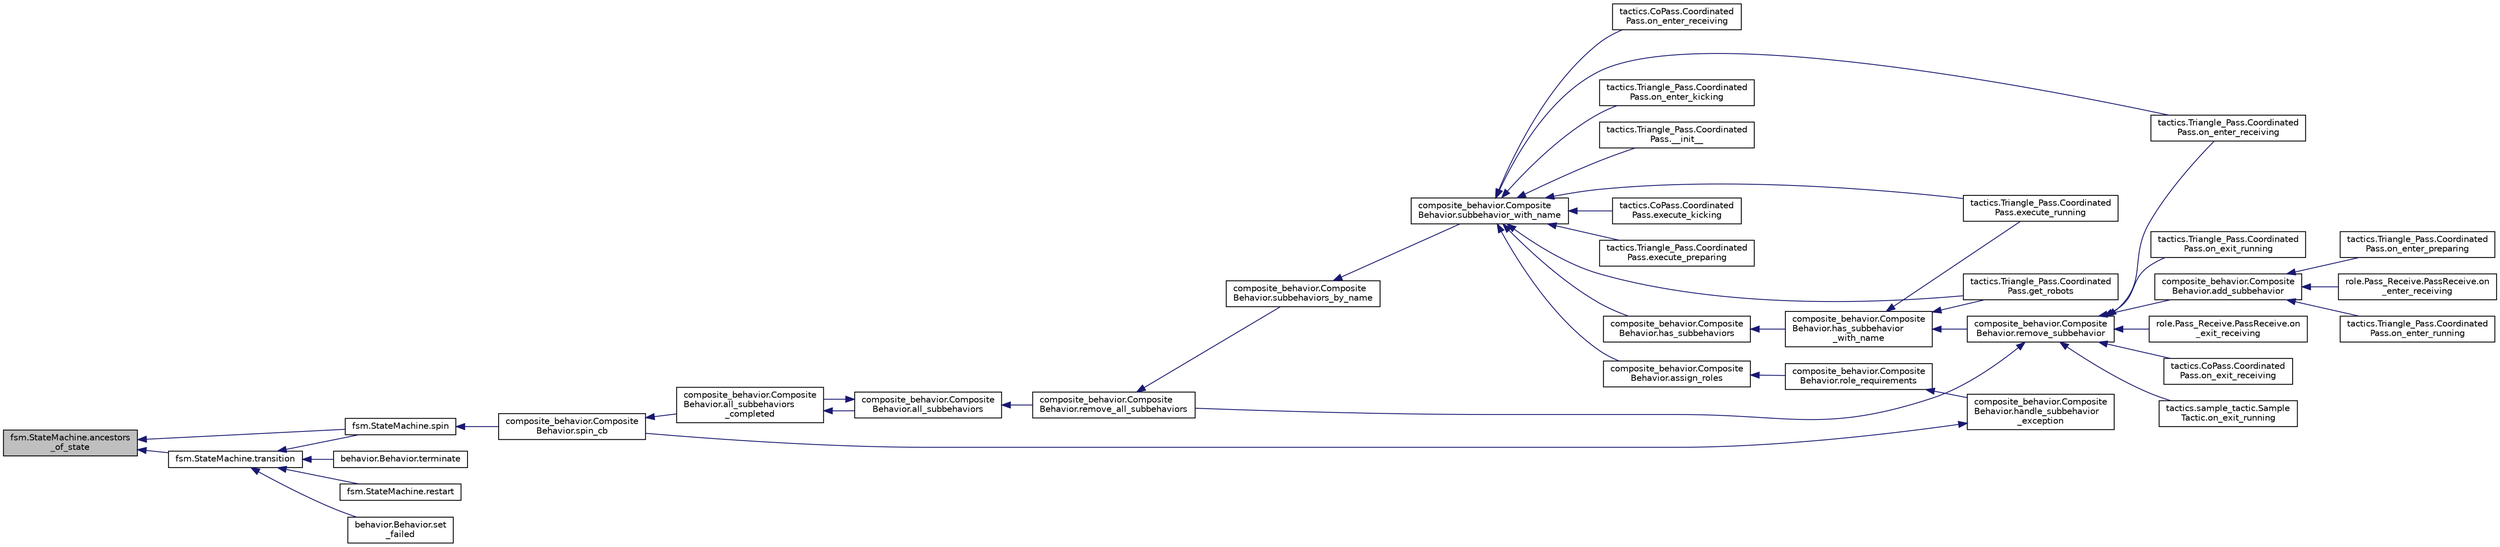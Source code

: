 digraph "fsm.StateMachine.ancestors_of_state"
{
 // INTERACTIVE_SVG=YES
  edge [fontname="Helvetica",fontsize="10",labelfontname="Helvetica",labelfontsize="10"];
  node [fontname="Helvetica",fontsize="10",shape=record];
  rankdir="LR";
  Node1 [label="fsm.StateMachine.ancestors\l_of_state",height=0.2,width=0.4,color="black", fillcolor="grey75", style="filled", fontcolor="black"];
  Node1 -> Node2 [dir="back",color="midnightblue",fontsize="10",style="solid",fontname="Helvetica"];
  Node2 [label="fsm.StateMachine.spin",height=0.2,width=0.4,color="black", fillcolor="white", style="filled",URL="$d4/dd8/classfsm_1_1_state_machine.html#a23c3e817663c1200e4f831a051ac9aa3"];
  Node2 -> Node3 [dir="back",color="midnightblue",fontsize="10",style="solid",fontname="Helvetica"];
  Node3 [label="composite_behavior.Composite\lBehavior.spin_cb",height=0.2,width=0.4,color="black", fillcolor="white", style="filled",URL="$d8/d31/classcomposite__behavior_1_1_composite_behavior.html#aa00b5ef75a6b70c8e343af128db6d026",tooltip="Override StateMachine.spin() so we can call spin() on subbehaviors. "];
  Node3 -> Node4 [dir="back",color="midnightblue",fontsize="10",style="solid",fontname="Helvetica"];
  Node4 [label="composite_behavior.Composite\lBehavior.all_subbehaviors\l_completed",height=0.2,width=0.4,color="black", fillcolor="white", style="filled",URL="$d8/d31/classcomposite__behavior_1_1_composite_behavior.html#ae87f69a5e0e981379f3dbb60f36f243e"];
  Node4 -> Node5 [dir="back",color="midnightblue",fontsize="10",style="solid",fontname="Helvetica"];
  Node5 [label="composite_behavior.Composite\lBehavior.all_subbehaviors",height=0.2,width=0.4,color="black", fillcolor="white", style="filled",URL="$d8/d31/classcomposite__behavior_1_1_composite_behavior.html#ab49315947440ab069de8ef72042a7710"];
  Node5 -> Node4 [dir="back",color="midnightblue",fontsize="10",style="solid",fontname="Helvetica"];
  Node5 -> Node6 [dir="back",color="midnightblue",fontsize="10",style="solid",fontname="Helvetica"];
  Node6 [label="composite_behavior.Composite\lBehavior.remove_all_subbehaviors",height=0.2,width=0.4,color="black", fillcolor="white", style="filled",URL="$d8/d31/classcomposite__behavior_1_1_composite_behavior.html#a3043802726a55cdc1b1b394302f76c8b"];
  Node6 -> Node7 [dir="back",color="midnightblue",fontsize="10",style="solid",fontname="Helvetica"];
  Node7 [label="composite_behavior.Composite\lBehavior.subbehaviors_by_name",height=0.2,width=0.4,color="black", fillcolor="white", style="filled",URL="$d8/d31/classcomposite__behavior_1_1_composite_behavior.html#a5d00edc2e7d1973717da20eb8e561886"];
  Node7 -> Node8 [dir="back",color="midnightblue",fontsize="10",style="solid",fontname="Helvetica"];
  Node8 [label="composite_behavior.Composite\lBehavior.subbehavior_with_name",height=0.2,width=0.4,color="black", fillcolor="white", style="filled",URL="$d8/d31/classcomposite__behavior_1_1_composite_behavior.html#aa4a76123e41964c2af478086d44437d7"];
  Node8 -> Node9 [dir="back",color="midnightblue",fontsize="10",style="solid",fontname="Helvetica"];
  Node9 [label="tactics.Triangle_Pass.Coordinated\lPass.__init__",height=0.2,width=0.4,color="black", fillcolor="white", style="filled",URL="$d1/da3/classtactics_1_1_triangle___pass_1_1_coordinated_pass.html#a4fe6c4ea042657302c9cbafa14a81796",tooltip="Init method for CoordinatedPass. "];
  Node8 -> Node10 [dir="back",color="midnightblue",fontsize="10",style="solid",fontname="Helvetica"];
  Node10 [label="composite_behavior.Composite\lBehavior.assign_roles",height=0.2,width=0.4,color="black", fillcolor="white", style="filled",URL="$d8/d31/classcomposite__behavior_1_1_composite_behavior.html#ac6188093adfc2863bf1fad3f380d8fb7",tooltip="assignments is a tree with the same structure as that returned by role_requirements() the only differ..."];
  Node10 -> Node11 [dir="back",color="midnightblue",fontsize="10",style="solid",fontname="Helvetica"];
  Node11 [label="composite_behavior.Composite\lBehavior.role_requirements",height=0.2,width=0.4,color="black", fillcolor="white", style="filled",URL="$d8/d31/classcomposite__behavior_1_1_composite_behavior.html#a1c16307c571cf7e688c8dfa064fa411a",tooltip="returns a tree of role_requirements "];
  Node11 -> Node12 [dir="back",color="midnightblue",fontsize="10",style="solid",fontname="Helvetica"];
  Node12 [label="composite_behavior.Composite\lBehavior.handle_subbehavior\l_exception",height=0.2,width=0.4,color="black", fillcolor="white", style="filled",URL="$d8/d31/classcomposite__behavior_1_1_composite_behavior.html#a04d570e611e6d2b9f578e627c7b1058c",tooltip="Override point for exception handling this is called whenever a subbehavior throws an exception durin..."];
  Node12 -> Node3 [dir="back",color="midnightblue",fontsize="10",style="solid",fontname="Helvetica"];
  Node8 -> Node13 [dir="back",color="midnightblue",fontsize="10",style="solid",fontname="Helvetica"];
  Node13 [label="tactics.CoPass.Coordinated\lPass.execute_kicking",height=0.2,width=0.4,color="black", fillcolor="white", style="filled",URL="$d7/d46/classtactics_1_1_co_pass_1_1_coordinated_pass.html#af730607313f628dd0d83dc7449f7d293"];
  Node8 -> Node14 [dir="back",color="midnightblue",fontsize="10",style="solid",fontname="Helvetica"];
  Node14 [label="tactics.Triangle_Pass.Coordinated\lPass.execute_preparing",height=0.2,width=0.4,color="black", fillcolor="white", style="filled",URL="$d1/da3/classtactics_1_1_triangle___pass_1_1_coordinated_pass.html#afd3f9a71951328a8ccd290379e3a64c7"];
  Node8 -> Node15 [dir="back",color="midnightblue",fontsize="10",style="solid",fontname="Helvetica"];
  Node15 [label="tactics.Triangle_Pass.Coordinated\lPass.execute_running",height=0.2,width=0.4,color="black", fillcolor="white", style="filled",URL="$d1/da3/classtactics_1_1_triangle___pass_1_1_coordinated_pass.html#ae22d68d776626a46092c3bcac97b0ccf"];
  Node8 -> Node16 [dir="back",color="midnightblue",fontsize="10",style="solid",fontname="Helvetica"];
  Node16 [label="tactics.Triangle_Pass.Coordinated\lPass.get_robots",height=0.2,width=0.4,color="black", fillcolor="white", style="filled",URL="$d1/da3/classtactics_1_1_triangle___pass_1_1_coordinated_pass.html#a08fa9ca5d1119ee06023667fb92b9f12"];
  Node8 -> Node17 [dir="back",color="midnightblue",fontsize="10",style="solid",fontname="Helvetica"];
  Node17 [label="composite_behavior.Composite\lBehavior.has_subbehaviors",height=0.2,width=0.4,color="black", fillcolor="white", style="filled",URL="$d8/d31/classcomposite__behavior_1_1_composite_behavior.html#a4c28a6798f91f72f997c1e531a55b66a"];
  Node17 -> Node18 [dir="back",color="midnightblue",fontsize="10",style="solid",fontname="Helvetica"];
  Node18 [label="composite_behavior.Composite\lBehavior.has_subbehavior\l_with_name",height=0.2,width=0.4,color="black", fillcolor="white", style="filled",URL="$d8/d31/classcomposite__behavior_1_1_composite_behavior.html#aeb7881a4a7fee7eba0c0b62de7f78be0"];
  Node18 -> Node15 [dir="back",color="midnightblue",fontsize="10",style="solid",fontname="Helvetica"];
  Node18 -> Node16 [dir="back",color="midnightblue",fontsize="10",style="solid",fontname="Helvetica"];
  Node18 -> Node19 [dir="back",color="midnightblue",fontsize="10",style="solid",fontname="Helvetica"];
  Node19 [label="composite_behavior.Composite\lBehavior.remove_subbehavior",height=0.2,width=0.4,color="black", fillcolor="white", style="filled",URL="$d8/d31/classcomposite__behavior_1_1_composite_behavior.html#ae6c61d431765827d62cd67815d54f993"];
  Node19 -> Node20 [dir="back",color="midnightblue",fontsize="10",style="solid",fontname="Helvetica"];
  Node20 [label="composite_behavior.Composite\lBehavior.add_subbehavior",height=0.2,width=0.4,color="black", fillcolor="white", style="filled",URL="$d8/d31/classcomposite__behavior_1_1_composite_behavior.html#ab34ed11fc9a28fa382487e9627f0c427",tooltip="Adds a subbehavior in composite behavior. "];
  Node20 -> Node21 [dir="back",color="midnightblue",fontsize="10",style="solid",fontname="Helvetica"];
  Node21 [label="tactics.Triangle_Pass.Coordinated\lPass.on_enter_preparing",height=0.2,width=0.4,color="black", fillcolor="white", style="filled",URL="$d1/da3/classtactics_1_1_triangle___pass_1_1_coordinated_pass.html#ab99b7ac2c8351b20d0d38b3c3b17c937"];
  Node20 -> Node22 [dir="back",color="midnightblue",fontsize="10",style="solid",fontname="Helvetica"];
  Node22 [label="role.Pass_Receive.PassReceive.on\l_enter_receiving",height=0.2,width=0.4,color="black", fillcolor="white", style="filled",URL="$d6/df0/classrole_1_1_pass___receive_1_1_pass_receive.html#a7c118d1a2e82f17751d9ce95fd850816"];
  Node20 -> Node23 [dir="back",color="midnightblue",fontsize="10",style="solid",fontname="Helvetica"];
  Node23 [label="tactics.Triangle_Pass.Coordinated\lPass.on_enter_running",height=0.2,width=0.4,color="black", fillcolor="white", style="filled",URL="$d1/da3/classtactics_1_1_triangle___pass_1_1_coordinated_pass.html#ad4e1186c38f9ff04c191323bca6670f9"];
  Node19 -> Node24 [dir="back",color="midnightblue",fontsize="10",style="solid",fontname="Helvetica"];
  Node24 [label="tactics.Triangle_Pass.Coordinated\lPass.on_enter_receiving",height=0.2,width=0.4,color="black", fillcolor="white", style="filled",URL="$d1/da3/classtactics_1_1_triangle___pass_1_1_coordinated_pass.html#a0391740f432d549ca2febd9e762bcf82"];
  Node19 -> Node25 [dir="back",color="midnightblue",fontsize="10",style="solid",fontname="Helvetica"];
  Node25 [label="role.Pass_Receive.PassReceive.on\l_exit_receiving",height=0.2,width=0.4,color="black", fillcolor="white", style="filled",URL="$d6/df0/classrole_1_1_pass___receive_1_1_pass_receive.html#a7d4cfe38f15c8ca999ddf31c7f146bcf"];
  Node19 -> Node26 [dir="back",color="midnightblue",fontsize="10",style="solid",fontname="Helvetica"];
  Node26 [label="tactics.CoPass.Coordinated\lPass.on_exit_receiving",height=0.2,width=0.4,color="black", fillcolor="white", style="filled",URL="$d7/d46/classtactics_1_1_co_pass_1_1_coordinated_pass.html#a35baf1f07ffd750d2d63a011639a83c5"];
  Node19 -> Node27 [dir="back",color="midnightblue",fontsize="10",style="solid",fontname="Helvetica"];
  Node27 [label="tactics.sample_tactic.Sample\lTactic.on_exit_running",height=0.2,width=0.4,color="black", fillcolor="white", style="filled",URL="$d0/dad/classtactics_1_1sample__tactic_1_1_sample_tactic.html#ae09f64bb18d9b43de52c8e0fafb99119"];
  Node19 -> Node28 [dir="back",color="midnightblue",fontsize="10",style="solid",fontname="Helvetica"];
  Node28 [label="tactics.Triangle_Pass.Coordinated\lPass.on_exit_running",height=0.2,width=0.4,color="black", fillcolor="white", style="filled",URL="$d1/da3/classtactics_1_1_triangle___pass_1_1_coordinated_pass.html#ae18127989ae5df3d8a2b4bc71df43970"];
  Node19 -> Node6 [dir="back",color="midnightblue",fontsize="10",style="solid",fontname="Helvetica"];
  Node8 -> Node29 [dir="back",color="midnightblue",fontsize="10",style="solid",fontname="Helvetica"];
  Node29 [label="tactics.Triangle_Pass.Coordinated\lPass.on_enter_kicking",height=0.2,width=0.4,color="black", fillcolor="white", style="filled",URL="$d1/da3/classtactics_1_1_triangle___pass_1_1_coordinated_pass.html#ae331cd66d802a6edc0e8572e4fd0ea2e"];
  Node8 -> Node24 [dir="back",color="midnightblue",fontsize="10",style="solid",fontname="Helvetica"];
  Node8 -> Node30 [dir="back",color="midnightblue",fontsize="10",style="solid",fontname="Helvetica"];
  Node30 [label="tactics.CoPass.Coordinated\lPass.on_enter_receiving",height=0.2,width=0.4,color="black", fillcolor="white", style="filled",URL="$d7/d46/classtactics_1_1_co_pass_1_1_coordinated_pass.html#a92f94071d1e7dea2b07e124dec5b1dac"];
  Node1 -> Node31 [dir="back",color="midnightblue",fontsize="10",style="solid",fontname="Helvetica"];
  Node31 [label="fsm.StateMachine.transition",height=0.2,width=0.4,color="black", fillcolor="white", style="filled",URL="$d4/dd8/classfsm_1_1_state_machine.html#a3ada22b8d508be982f681cde63fca674"];
  Node31 -> Node32 [dir="back",color="midnightblue",fontsize="10",style="solid",fontname="Helvetica"];
  Node32 [label="behavior.Behavior.set\l_failed",height=0.2,width=0.4,color="black", fillcolor="white", style="filled",URL="$d3/d7e/classbehavior_1_1_behavior.html#a8ba2f0ba4ad9a17c1757ef332e180785",tooltip="Set the behavior to failed if sub behaviors remains uncompleted. "];
  Node31 -> Node33 [dir="back",color="midnightblue",fontsize="10",style="solid",fontname="Helvetica"];
  Node33 [label="behavior.Behavior.terminate",height=0.2,width=0.4,color="black", fillcolor="white", style="filled",URL="$d3/d7e/classbehavior_1_1_behavior.html#a0c45f71aa5f18bfca2d4ebd859471f2e",tooltip="Transitions the Behavior into a terminal state (either completed or cancelled) "];
  Node31 -> Node34 [dir="back",color="midnightblue",fontsize="10",style="solid",fontname="Helvetica"];
  Node34 [label="fsm.StateMachine.restart",height=0.2,width=0.4,color="black", fillcolor="white", style="filled",URL="$d4/dd8/classfsm_1_1_state_machine.html#a8a4f68b6016e1c759635eeea747912f3"];
  Node31 -> Node2 [dir="back",color="midnightblue",fontsize="10",style="solid",fontname="Helvetica"];
}
